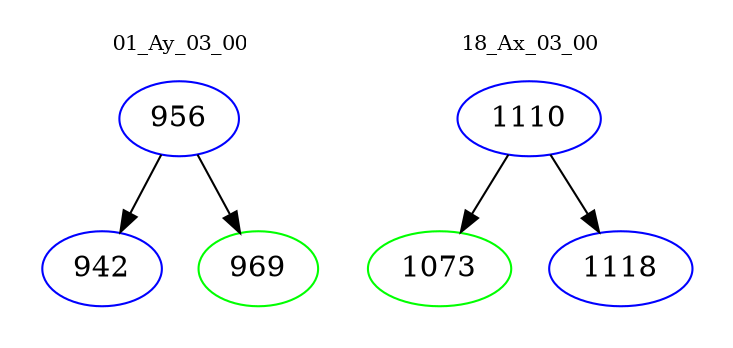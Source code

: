 digraph{
subgraph cluster_0 {
color = white
label = "01_Ay_03_00";
fontsize=10;
T0_956 [label="956", color="blue"]
T0_956 -> T0_942 [color="black"]
T0_942 [label="942", color="blue"]
T0_956 -> T0_969 [color="black"]
T0_969 [label="969", color="green"]
}
subgraph cluster_1 {
color = white
label = "18_Ax_03_00";
fontsize=10;
T1_1110 [label="1110", color="blue"]
T1_1110 -> T1_1073 [color="black"]
T1_1073 [label="1073", color="green"]
T1_1110 -> T1_1118 [color="black"]
T1_1118 [label="1118", color="blue"]
}
}
